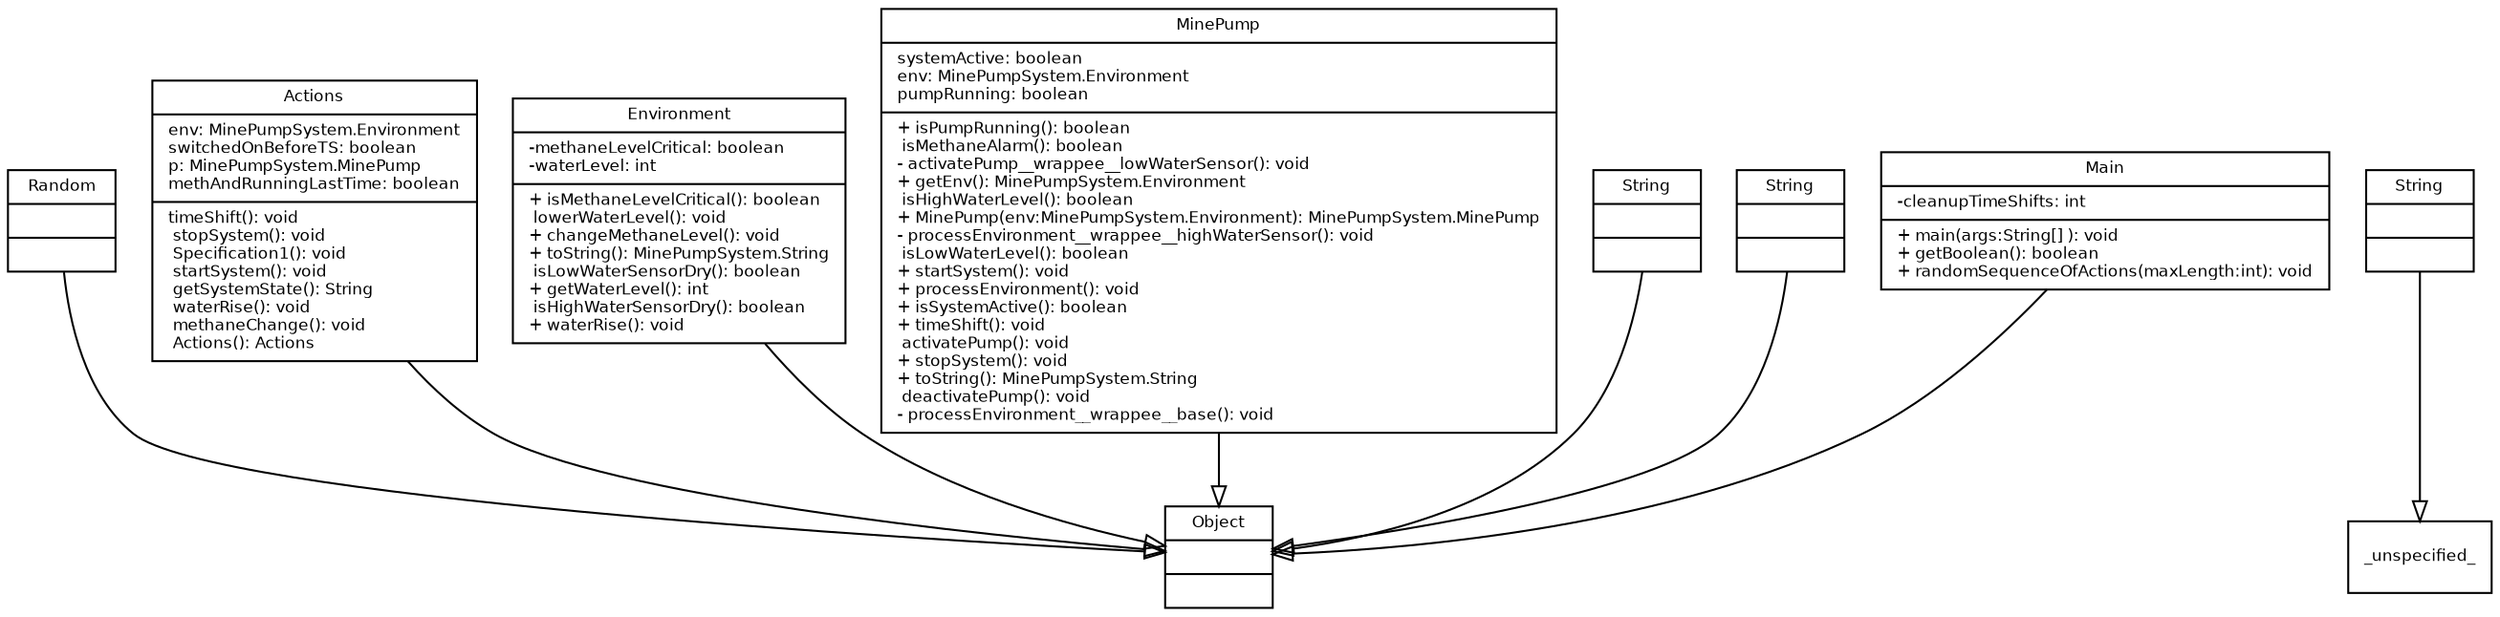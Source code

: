 digraph TypeHierarchy { 
        fontname = "Bitstream Vera Sans"
        fontsize = 8

        node [
                  fontname = "Bitstream Vera Sans"
                  fontsize = 8
                  shape = "record"
        ]

        edge [
                  fontname = "Bitstream Vera Sans"
                  fontsize = 8
        ]

        Random [
                  label = "{Random||}"
        ]

        Actions [
                  label = "{Actions|env: MinePumpSystem.Environment\lswitchedOnBeforeTS: boolean\lp: MinePumpSystem.MinePump\lmethAndRunningLastTime: boolean\l| timeShift(): void\l stopSystem(): void\l Specification1(): void\l startSystem(): void\l getSystemState(): String\l waterRise(): void\l methaneChange(): void\l Actions(): Actions\l}"
        ]

        MinePumpSystem_Environment [
                  label = "{Environment|-methaneLevelCritical: boolean\l-waterLevel: int\l|+ isMethaneLevelCritical(): boolean\l lowerWaterLevel(): void\l+ changeMethaneLevel(): void\l+ toString(): MinePumpSystem.String\l isLowWaterSensorDry(): boolean\l+ getWaterLevel(): int\l isHighWaterSensorDry(): boolean\l+ waterRise(): void\l}"
        ]

        MinePumpSystem_MinePump [
                  label = "{MinePump|systemActive: boolean\lenv: MinePumpSystem.Environment\lpumpRunning: boolean\l|+ isPumpRunning(): boolean\l isMethaneAlarm(): boolean\l- activatePump__wrappee__lowWaterSensor(): void\l+ getEnv(): MinePumpSystem.Environment\l isHighWaterLevel(): boolean\l+ MinePump(env:MinePumpSystem.Environment): MinePumpSystem.MinePump\l- processEnvironment__wrappee__highWaterSensor(): void\l isLowWaterLevel(): boolean\l+ startSystem(): void\l+ processEnvironment(): void\l+ isSystemActive(): boolean\l+ timeShift(): void\l activatePump(): void\l+ stopSystem(): void\l+ toString(): MinePumpSystem.String\l deactivatePump(): void\l- processEnvironment__wrappee__base(): void\l}"
        ]

        String [
                  label = "{String||}"
        ]

        java_lang_String [
                  label = "{String||}"
        ]

        java_lang_Object [
                  label = "{Object||}"
        ]

        MinePumpSystem_String [
                  label = "{String||}"
        ]

        Main [
                  label = "{Main|-cleanupTimeShifts: int\l|+ main(args:String[] ): void\l+ getBoolean(): boolean\l+ randomSequenceOfActions(maxLength:int): void\l}"
        ]

        edge [
                  arrowhead = "empty"
                  style = "solid"
                  arrowtail = "none"
        ]

        Random -> java_lang_Object
        Actions -> java_lang_Object
        MinePumpSystem_Environment -> java_lang_Object
        MinePumpSystem_MinePump -> java_lang_Object
        String -> _unspecified_
        java_lang_String -> java_lang_Object
        MinePumpSystem_String -> java_lang_Object
        Main -> java_lang_Object
        edge [
                  arrowhead = "empty"
                  style = "dashed"
                  arrowtail = "none"
        ]

        edge [
                  arrowhead = "normal"
                  style = "solid"
                  arrowtail = "odot"
        ]

}